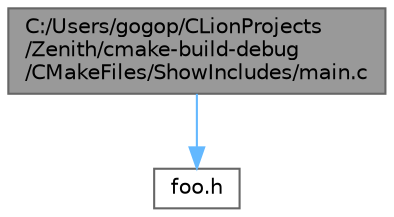digraph "C:/Users/gogop/CLionProjects/Zenith/cmake-build-debug/CMakeFiles/ShowIncludes/main.c"
{
 // LATEX_PDF_SIZE
  bgcolor="transparent";
  edge [fontname=Helvetica,fontsize=10,labelfontname=Helvetica,labelfontsize=10];
  node [fontname=Helvetica,fontsize=10,shape=box,height=0.2,width=0.4];
  Node1 [id="Node000001",label="C:/Users/gogop/CLionProjects\l/Zenith/cmake-build-debug\l/CMakeFiles/ShowIncludes/main.c",height=0.2,width=0.4,color="gray40", fillcolor="grey60", style="filled", fontcolor="black",tooltip=" "];
  Node1 -> Node2 [id="edge1_Node000001_Node000002",color="steelblue1",style="solid",tooltip=" "];
  Node2 [id="Node000002",label="foo.h",height=0.2,width=0.4,color="grey40", fillcolor="white", style="filled",URL="$cmake-build-debug_2_c_make_files_2_show_includes_2foo_8h.html",tooltip=" "];
}
